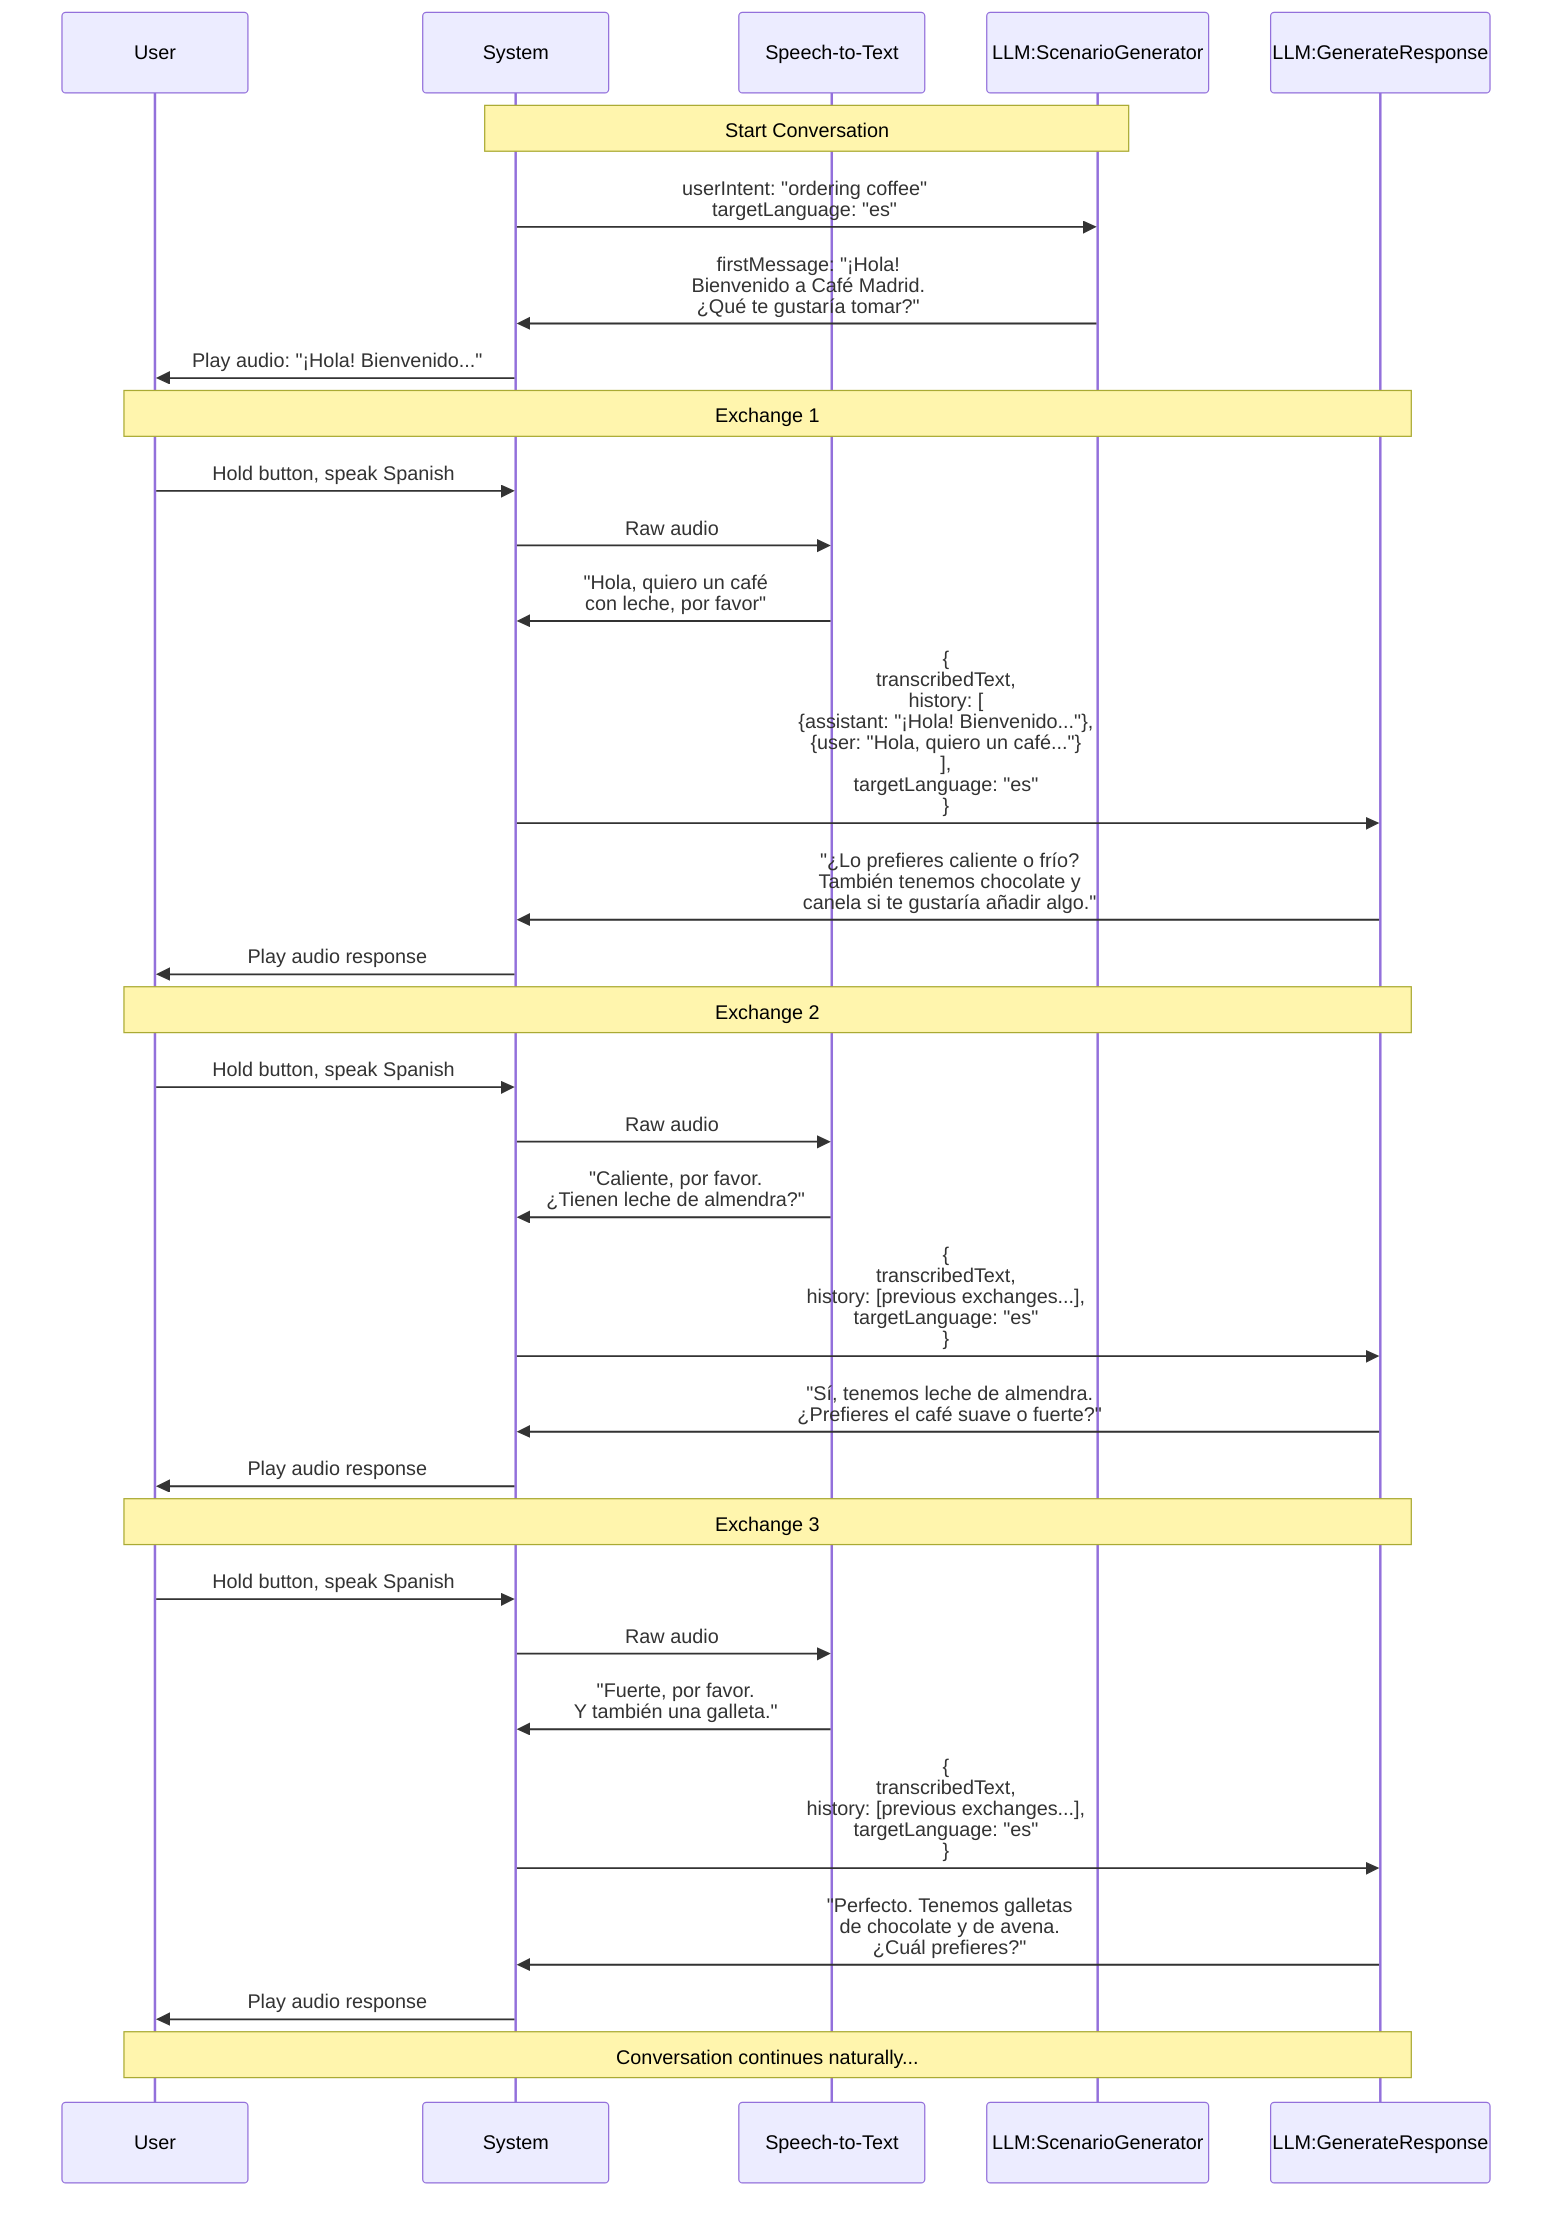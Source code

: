 sequenceDiagram
    participant User
    participant System
    participant STT as Speech-to-Text
    participant ScenGen as LLM:ScenarioGenerator
    participant Response as LLM:GenerateResponse
    
    Note over System,ScenGen: Start Conversation
    System->>ScenGen: userIntent: "ordering coffee"<br/>targetLanguage: "es"
    ScenGen->>System: firstMessage: "¡Hola!<br/>Bienvenido a Café Madrid.<br/>¿Qué te gustaría tomar?"
    System->>User: Play audio: "¡Hola! Bienvenido..."

    Note over User,Response: Exchange 1
    User->>System: Hold button, speak Spanish
    System->>STT: Raw audio
    STT->>System: "Hola, quiero un café<br/>con leche, por favor"
    System->>Response: {<br/>transcribedText,<br/>history: [<br/>{assistant: "¡Hola! Bienvenido..."},<br/>{user: "Hola, quiero un café..."}<br/>],<br/>targetLanguage: "es"<br/>}
    Response->>System: "¿Lo prefieres caliente o frío?<br/>También tenemos chocolate y<br/>canela si te gustaría añadir algo."
    System->>User: Play audio response

    Note over User,Response: Exchange 2
    User->>System: Hold button, speak Spanish
    System->>STT: Raw audio
    STT->>System: "Caliente, por favor.<br/>¿Tienen leche de almendra?"
    System->>Response: {<br/>transcribedText,<br/>history: [previous exchanges...],<br/>targetLanguage: "es"<br/>}
    Response->>System: "Sí, tenemos leche de almendra.<br/>¿Prefieres el café suave o fuerte?"
    System->>User: Play audio response

    Note over User,Response: Exchange 3
    User->>System: Hold button, speak Spanish
    System->>STT: Raw audio
    STT->>System: "Fuerte, por favor.<br/>Y también una galleta."
    System->>Response: {<br/>transcribedText,<br/>history: [previous exchanges...],<br/>targetLanguage: "es"<br/>}
    Response->>System: "Perfecto. Tenemos galletas<br/>de chocolate y de avena.<br/>¿Cuál prefieres?"
    System->>User: Play audio response

    Note over User,Response: Conversation continues naturally...